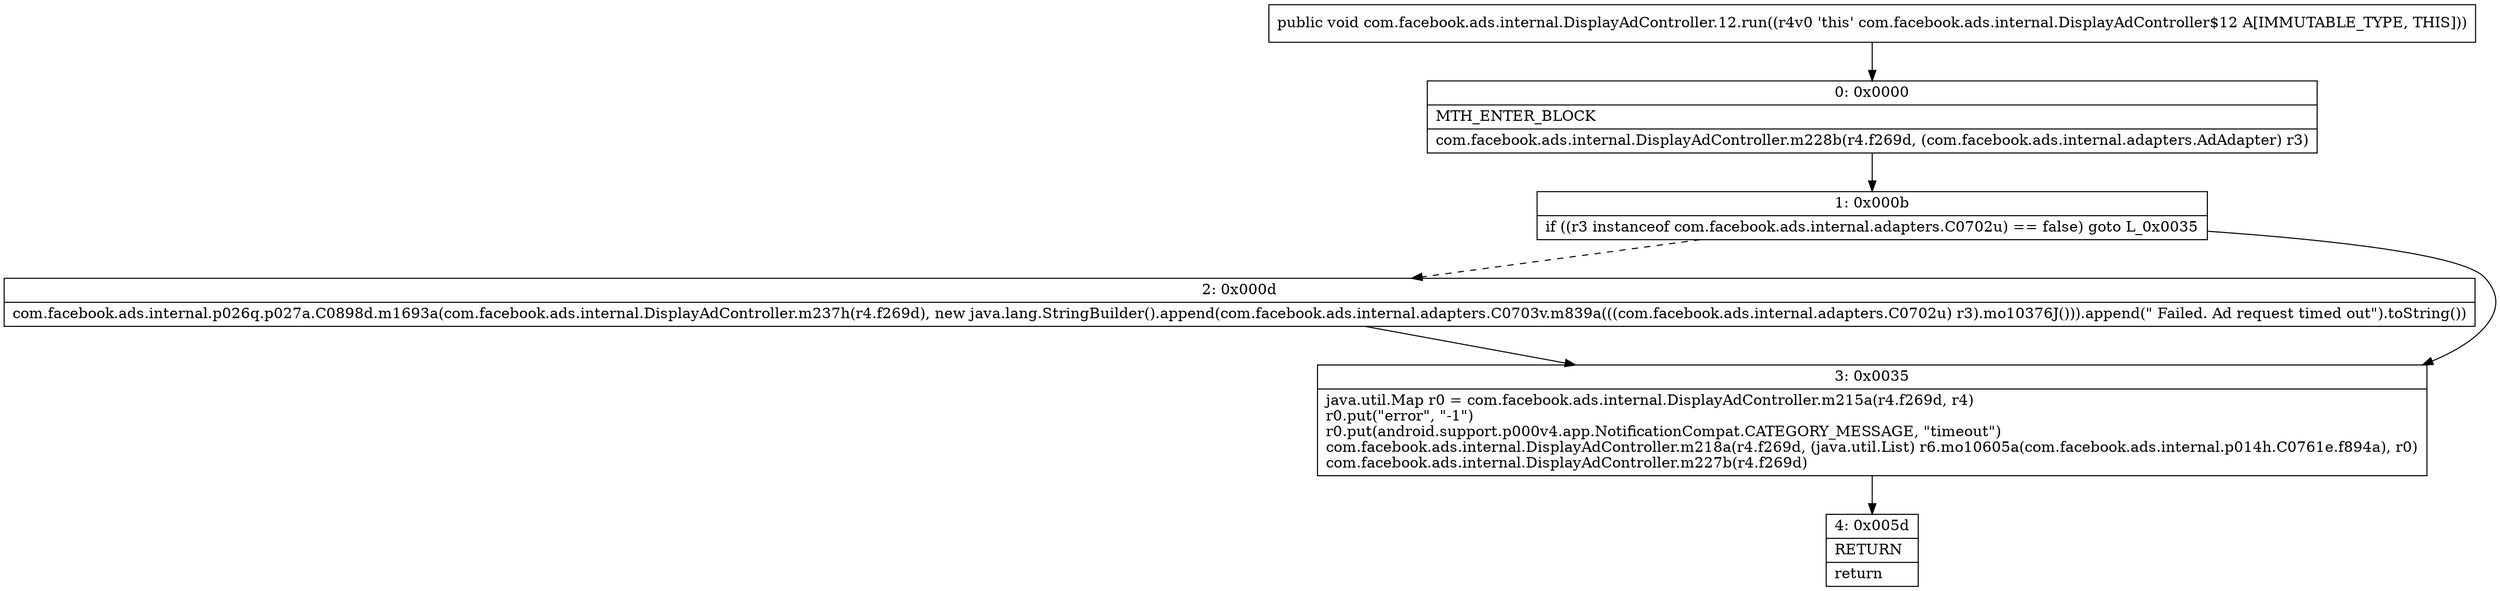 digraph "CFG forcom.facebook.ads.internal.DisplayAdController.12.run()V" {
Node_0 [shape=record,label="{0\:\ 0x0000|MTH_ENTER_BLOCK\l|com.facebook.ads.internal.DisplayAdController.m228b(r4.f269d, (com.facebook.ads.internal.adapters.AdAdapter) r3)\l}"];
Node_1 [shape=record,label="{1\:\ 0x000b|if ((r3 instanceof com.facebook.ads.internal.adapters.C0702u) == false) goto L_0x0035\l}"];
Node_2 [shape=record,label="{2\:\ 0x000d|com.facebook.ads.internal.p026q.p027a.C0898d.m1693a(com.facebook.ads.internal.DisplayAdController.m237h(r4.f269d), new java.lang.StringBuilder().append(com.facebook.ads.internal.adapters.C0703v.m839a(((com.facebook.ads.internal.adapters.C0702u) r3).mo10376J())).append(\" Failed. Ad request timed out\").toString())\l}"];
Node_3 [shape=record,label="{3\:\ 0x0035|java.util.Map r0 = com.facebook.ads.internal.DisplayAdController.m215a(r4.f269d, r4)\lr0.put(\"error\", \"\-1\")\lr0.put(android.support.p000v4.app.NotificationCompat.CATEGORY_MESSAGE, \"timeout\")\lcom.facebook.ads.internal.DisplayAdController.m218a(r4.f269d, (java.util.List) r6.mo10605a(com.facebook.ads.internal.p014h.C0761e.f894a), r0)\lcom.facebook.ads.internal.DisplayAdController.m227b(r4.f269d)\l}"];
Node_4 [shape=record,label="{4\:\ 0x005d|RETURN\l|return\l}"];
MethodNode[shape=record,label="{public void com.facebook.ads.internal.DisplayAdController.12.run((r4v0 'this' com.facebook.ads.internal.DisplayAdController$12 A[IMMUTABLE_TYPE, THIS])) }"];
MethodNode -> Node_0;
Node_0 -> Node_1;
Node_1 -> Node_2[style=dashed];
Node_1 -> Node_3;
Node_2 -> Node_3;
Node_3 -> Node_4;
}

